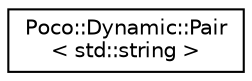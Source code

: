 digraph "Graphical Class Hierarchy"
{
 // LATEX_PDF_SIZE
  edge [fontname="Helvetica",fontsize="10",labelfontname="Helvetica",labelfontsize="10"];
  node [fontname="Helvetica",fontsize="10",shape=record];
  rankdir="LR";
  Node0 [label="Poco::Dynamic::Pair\l\< std::string \>",height=0.2,width=0.4,color="black", fillcolor="white", style="filled",URL="$classPoco_1_1Dynamic_1_1Pair.html",tooltip=" "];
}

